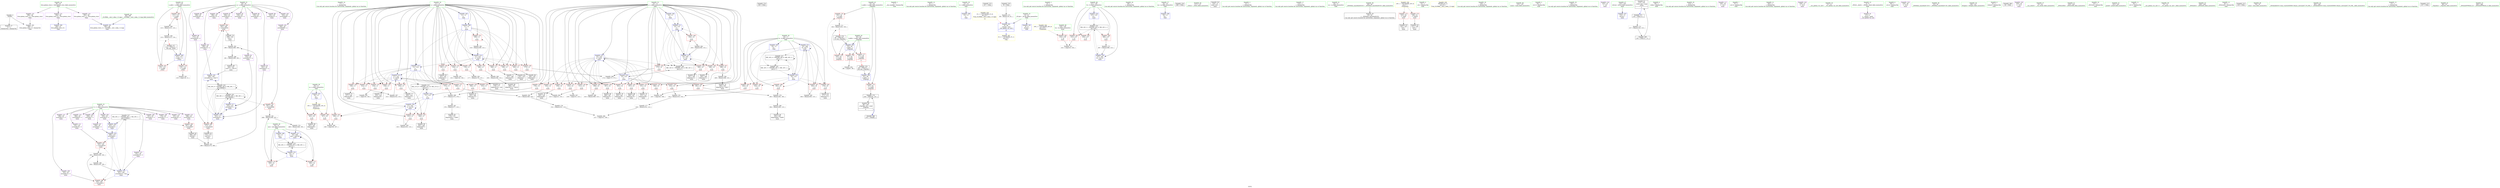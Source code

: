 digraph "SVFG" {
	label="SVFG";

	Node0x561069bc1ee0 [shape=record,color=grey,label="{NodeID: 0\nNullPtr}"];
	Node0x561069bc1ee0 -> Node0x561069bd2660[style=solid];
	Node0x561069bc1ee0 -> Node0x561069bd5070[style=solid];
	Node0x561069bd9b60 [shape=record,color=red,label="{NodeID: 180\n121\<--115\n\<--n.addr\n_Z2bci\n}"];
	Node0x561069bd9b60 -> Node0x561069be2dc0[style=solid];
	Node0x561069bd0e70 [shape=record,color=purple,label="{NodeID: 97\n264\<--28\narrayidx54\<--a\nmain\n}"];
	Node0x561069bd0e70 -> Node0x561069bda1e0[style=solid];
	Node0x561069bc1a40 [shape=record,color=green,label="{NodeID: 14\n77\<--1\n\<--dummyObj\nCan only get source location for instruction, argument, global var or function.}"];
	Node0x561069be1bc0 [shape=record,color=grey,label="{NodeID: 277\n256 = Binary(255, 123, )\n}"];
	Node0x561069be1bc0 -> Node0x561069be4740[style=solid];
	Node0x561069bd4870 [shape=record,color=blue,label="{NodeID: 194\n14\<--12\nj\<--\nGlob }"];
	Node0x561069bd4870 -> Node0x561069bd57f0[style=dashed];
	Node0x561069bd4870 -> Node0x561069bf4780[style=dashed];
	Node0x561069bd19d0 [shape=record,color=purple,label="{NodeID: 111\n191\<--30\narrayidx19\<--C\nmain\n}"];
	Node0x561069bd19d0 -> Node0x561069bda110[style=solid];
	Node0x561069bcfa60 [shape=record,color=green,label="{NodeID: 28\n20\<--21\nn\<--n_field_insensitive\nGlob }"];
	Node0x561069bcfa60 -> Node0x561069bd91a0[style=solid];
	Node0x561069bcfa60 -> Node0x561069bd9270[style=solid];
	Node0x561069bcfa60 -> Node0x561069bd4b70[style=solid];
	Node0x561069c06270 [shape=record,color=black,label="{NodeID: 374\n330 = PHI()\n}"];
	Node0x561069be30c0 [shape=record,color=grey,label="{NodeID: 291\n289 = Binary(274, 288, )\n}"];
	Node0x561069be30c0 -> Node0x561069be3240[style=solid];
	Node0x561069bd5580 [shape=record,color=blue,label="{NodeID: 208\n11\<--12\ni\<--\nmain\n}"];
	Node0x561069bd5580 -> Node0x561069bd6de0[style=dashed];
	Node0x561069bd5580 -> Node0x561069bd6eb0[style=dashed];
	Node0x561069bd5580 -> Node0x561069bd6f80[style=dashed];
	Node0x561069bd5580 -> Node0x561069bd7050[style=dashed];
	Node0x561069bd5580 -> Node0x561069bd7120[style=dashed];
	Node0x561069bd5580 -> Node0x561069bd71f0[style=dashed];
	Node0x561069bd5580 -> Node0x561069bd72c0[style=dashed];
	Node0x561069bd5580 -> Node0x561069bd7390[style=dashed];
	Node0x561069bd5580 -> Node0x561069bd7460[style=dashed];
	Node0x561069bd5580 -> Node0x561069bd5a60[style=dashed];
	Node0x561069bd5580 -> Node0x561069bd5b30[style=dashed];
	Node0x561069bd6eb0 [shape=record,color=red,label="{NodeID: 125\n158\<--11\n\<--i\nmain\n}"];
	Node0x561069bd6eb0 -> Node0x561069bd2c70[style=solid];
	Node0x561069bd0860 [shape=record,color=green,label="{NodeID: 42\n91\<--92\nx.addr\<--x.addr_field_insensitive\n_Z3gcdxx\n}"];
	Node0x561069bd0860 -> Node0x561069bd9680[style=solid];
	Node0x561069bd0860 -> Node0x561069bd9750[style=solid];
	Node0x561069bd0860 -> Node0x561069bd5240[style=solid];
	Node0x561069be45c0 [shape=record,color=grey,label="{NodeID: 305\n98 = cmp(97, 99, )\n}"];
	Node0x561069bd60e0 [shape=record,color=blue,label="{NodeID: 222\n14\<--310\nj\<--inc81\nmain\n}"];
	Node0x561069bd60e0 -> Node0x561069bd8300[style=dashed];
	Node0x561069bd60e0 -> Node0x561069bd83d0[style=dashed];
	Node0x561069bd60e0 -> Node0x561069bd84a0[style=dashed];
	Node0x561069bd60e0 -> Node0x561069bd8570[style=dashed];
	Node0x561069bd60e0 -> Node0x561069bd8640[style=dashed];
	Node0x561069bd60e0 -> Node0x561069bd8710[style=dashed];
	Node0x561069bd60e0 -> Node0x561069bd87e0[style=dashed];
	Node0x561069bd60e0 -> Node0x561069bd88b0[style=dashed];
	Node0x561069bd60e0 -> Node0x561069bd8980[style=dashed];
	Node0x561069bd60e0 -> Node0x561069bd8a50[style=dashed];
	Node0x561069bd60e0 -> Node0x561069bd8b20[style=dashed];
	Node0x561069bd60e0 -> Node0x561069bd8bf0[style=dashed];
	Node0x561069bd60e0 -> Node0x561069bd8cc0[style=dashed];
	Node0x561069bd60e0 -> Node0x561069bd60e0[style=dashed];
	Node0x561069bd60e0 -> Node0x561069bf4780[style=dashed];
	Node0x561069bd7a10 [shape=record,color=red,label="{NodeID: 139\n275\<--11\n\<--i\nmain\n}"];
	Node0x561069bd7a10 -> Node0x561069be3cc0[style=solid];
	Node0x561069bd2560 [shape=record,color=green,label="{NodeID: 56\n48\<--389\n_GLOBAL__sub_I_nika_2_0.cpp\<--_GLOBAL__sub_I_nika_2_0.cpp_field_insensitive\n}"];
	Node0x561069bd2560 -> Node0x561069bd4f70[style=solid];
	Node0x561069bd8570 [shape=record,color=red,label="{NodeID: 153\n239\<--14\n\<--j\nmain\n}"];
	Node0x561069bd8570 -> Node0x561069bd3630[style=solid];
	Node0x561069bd3150 [shape=record,color=black,label="{NodeID: 70\n190\<--189\nidxprom18\<--sub17\nmain\n}"];
	Node0x561069bf5e90 [shape=record,color=black,label="{NodeID: 333\nMR_28V_9 = PHI(MR_28V_8, MR_28V_7, )\npts\{290000 \}\n}"];
	Node0x561069bf5e90 -> Node0x561069bda1e0[style=dashed];
	Node0x561069bf5e90 -> Node0x561069bda2b0[style=dashed];
	Node0x561069bf5e90 -> Node0x561069bd5cd0[style=dashed];
	Node0x561069bf5e90 -> Node0x561069bd5da0[style=dashed];
	Node0x561069bf5e90 -> Node0x561069bd5f40[style=dashed];
	Node0x561069bf5e90 -> Node0x561069bf5180[style=dashed];
	Node0x561069bf5e90 -> Node0x561069bf5e90[style=dashed];
	Node0x561069bd90d0 [shape=record,color=red,label="{NodeID: 167\n303\<--16\n\<--k\nmain\n}"];
	Node0x561069bd90d0 -> Node0x561069be2340[style=solid];
	Node0x561069bd3cb0 [shape=record,color=black,label="{NodeID: 84\n285\<--284\nidxprom66\<--sub65\nmain\n}"];
	Node0x561069bc1f70 [shape=record,color=green,label="{NodeID: 1\n7\<--1\n__dso_handle\<--dummyObj\nGlob }"];
	Node0x561069bd9c30 [shape=record,color=red,label="{NodeID: 181\n124\<--115\n\<--n.addr\n_Z2bci\n}"];
	Node0x561069bd9c30 -> Node0x561069be2f40[style=solid];
	Node0x561069bd0f40 [shape=record,color=purple,label="{NodeID: 98\n269\<--28\narrayidx56\<--a\nmain\n}"];
	Node0x561069bc1b10 [shape=record,color=green,label="{NodeID: 15\n81\<--1\n\<--dummyObj\nCan only get source location for instruction, argument, global var or function.}"];
	Node0x561069be1d40 [shape=record,color=grey,label="{NodeID: 278\n255 = Binary(253, 254, )\n}"];
	Node0x561069be1d40 -> Node0x561069be1bc0[style=solid];
	Node0x561069bd4970 [shape=record,color=blue,label="{NodeID: 195\n16\<--12\nk\<--\nGlob }"];
	Node0x561069bd4970 -> Node0x561069bf4c80[style=dashed];
	Node0x561069bd1aa0 [shape=record,color=purple,label="{NodeID: 112\n198\<--30\narrayidx21\<--C\nmain\n}"];
	Node0x561069bcfb60 [shape=record,color=green,label="{NodeID: 29\n22\<--23\nl\<--l_field_insensitive\nGlob }"];
	Node0x561069bcfb60 -> Node0x561069bd4c70[style=solid];
	Node0x561069c06340 [shape=record,color=black,label="{NodeID: 375\n357 = PHI()\n}"];
	Node0x561069be3240 [shape=record,color=grey,label="{NodeID: 292\n290 = Binary(266, 289, )\n}"];
	Node0x561069be3240 -> Node0x561069be2c40[style=solid];
	Node0x561069bd5650 [shape=record,color=blue,label="{NodeID: 209\n163\<--123\narrayidx3\<--\nmain\n}"];
	Node0x561069bd5650 -> Node0x561069bd5720[style=dashed];
	Node0x561069bd6f80 [shape=record,color=red,label="{NodeID: 126\n161\<--11\n\<--i\nmain\n}"];
	Node0x561069bd6f80 -> Node0x561069bd2d40[style=solid];
	Node0x561069bd0930 [shape=record,color=green,label="{NodeID: 43\n93\<--94\ny.addr\<--y.addr_field_insensitive\n_Z3gcdxx\n}"];
	Node0x561069bd0930 -> Node0x561069bd9820[style=solid];
	Node0x561069bd0930 -> Node0x561069bd98f0[style=solid];
	Node0x561069bd0930 -> Node0x561069bd99c0[style=solid];
	Node0x561069bd0930 -> Node0x561069bd5310[style=solid];
	Node0x561069be4740 [shape=record,color=grey,label="{NodeID: 306\n257 = cmp(252, 256, )\n}"];
	Node0x561069bd61b0 [shape=record,color=blue,label="{NodeID: 223\n11\<--315\ni\<--inc84\nmain\n}"];
	Node0x561069bd61b0 -> Node0x561069bd7530[style=dashed];
	Node0x561069bd61b0 -> Node0x561069bd7600[style=dashed];
	Node0x561069bd61b0 -> Node0x561069bd76d0[style=dashed];
	Node0x561069bd61b0 -> Node0x561069bd77a0[style=dashed];
	Node0x561069bd61b0 -> Node0x561069bd7870[style=dashed];
	Node0x561069bd61b0 -> Node0x561069bd7940[style=dashed];
	Node0x561069bd61b0 -> Node0x561069bd7a10[style=dashed];
	Node0x561069bd61b0 -> Node0x561069bd7ae0[style=dashed];
	Node0x561069bd61b0 -> Node0x561069bd7bb0[style=dashed];
	Node0x561069bd61b0 -> Node0x561069bd61b0[style=dashed];
	Node0x561069bd61b0 -> Node0x561069beed80[style=dashed];
	Node0x561069bd7ae0 [shape=record,color=red,label="{NodeID: 140\n294\<--11\n\<--i\nmain\n}"];
	Node0x561069bd7ae0 -> Node0x561069bd3f20[style=solid];
	Node0x561069bd2660 [shape=record,color=black,label="{NodeID: 57\n2\<--3\ndummyVal\<--dummyVal\n}"];
	Node0x561069bd8640 [shape=record,color=red,label="{NodeID: 154\n246\<--14\n\<--j\nmain\n}"];
	Node0x561069bd8640 -> Node0x561069be4d40[style=solid];
	Node0x561069bd3220 [shape=record,color=black,label="{NodeID: 71\n197\<--196\nidxprom20\<--\nmain\n}"];
	Node0x561069bf5f80 [shape=record,color=yellow,style=double,label="{NodeID: 334\n2V_1 = ENCHI(MR_2V_0)\npts\{10 \}\nFun[_GLOBAL__sub_I_nika_2_0.cpp]|{<s0>14}}"];
	Node0x561069bf5f80:s0 -> Node0x561069bd5170[style=dashed,color=red];
	Node0x561069bd91a0 [shape=record,color=red,label="{NodeID: 168\n337\<--20\n\<--n\nmain\n}"];
	Node0x561069bd91a0 -> Node0x561069be4bc0[style=solid];
	Node0x561069bd3d80 [shape=record,color=black,label="{NodeID: 85\n288\<--287\nconv68\<--\nmain\n}"];
	Node0x561069bd3d80 -> Node0x561069be30c0[style=solid];
	Node0x561069bb06b0 [shape=record,color=green,label="{NodeID: 2\n9\<--1\n\<--dummyObj\nCan only get source location for instruction, argument, global var or function.}"];
	Node0x561069bd9d00 [shape=record,color=red,label="{NodeID: 182\n323\<--137\n\<--tt\nmain\n}"];
	Node0x561069bd9d00 -> Node0x561069be4ec0[style=solid];
	Node0x561069bd1010 [shape=record,color=purple,label="{NodeID: 99\n272\<--28\narrayidx58\<--a\nmain\n}"];
	Node0x561069bd1010 -> Node0x561069bda2b0[style=solid];
	Node0x561069bc2ae0 [shape=record,color=green,label="{NodeID: 16\n99\<--1\n\<--dummyObj\nCan only get source location for instruction, argument, global var or function.}"];
	Node0x561069be1ec0 [shape=record,color=grey,label="{NodeID: 279\n283 = Binary(281, 282, )\n}"];
	Node0x561069be1ec0 -> Node0x561069be2040[style=solid];
	Node0x561069bd4a70 [shape=record,color=blue,label="{NodeID: 196\n18\<--12\nm\<--\nGlob }"];
	Node0x561069bd1b70 [shape=record,color=purple,label="{NodeID: 113\n201\<--30\narrayidx23\<--C\nmain\n}"];
	Node0x561069bd1b70 -> Node0x561069bd58c0[style=solid];
	Node0x561069bcfc60 [shape=record,color=green,label="{NodeID: 30\n24\<--25\nans\<--ans_field_insensitive\nGlob }"];
	Node0x561069bcfc60 -> Node0x561069bd9340[style=solid];
	Node0x561069bcfc60 -> Node0x561069bd9410[style=solid];
	Node0x561069bcfc60 -> Node0x561069bd4d70[style=solid];
	Node0x561069bcfc60 -> Node0x561069bd6350[style=solid];
	Node0x561069bcfc60 -> Node0x561069bd64f0[style=solid];
	Node0x561069c06440 [shape=record,color=black,label="{NodeID: 376\n360 = PHI()\n}"];
	Node0x561069be33c0 [shape=record,color=grey,label="{NodeID: 293\n177 = Binary(176, 123, )\n}"];
	Node0x561069be33c0 -> Node0x561069bd2ee0[style=solid];
	Node0x561069bd5720 [shape=record,color=blue,label="{NodeID: 210\n168\<--123\narrayidx6\<--\nmain\n}"];
	Node0x561069bd5720 -> Node0x561069bda040[style=dashed];
	Node0x561069bd5720 -> Node0x561069bda110[style=dashed];
	Node0x561069bd5720 -> Node0x561069bd58c0[style=dashed];
	Node0x561069bd5720 -> Node0x561069bf0680[style=dashed];
	Node0x561069bd7050 [shape=record,color=red,label="{NodeID: 127\n165\<--11\n\<--i\nmain\n}"];
	Node0x561069bd7050 -> Node0x561069bd2e10[style=solid];
	Node0x561069bd0a00 [shape=record,color=green,label="{NodeID: 44\n111\<--112\n_Z2bci\<--_Z2bci_field_insensitive\n}"];
	Node0x561069be48c0 [shape=record,color=grey,label="{NodeID: 307\n226 = cmp(225, 123, )\n}"];
	Node0x561069bd6280 [shape=record,color=blue,label="{NodeID: 224\n137\<--123\ntt\<--\nmain\n}"];
	Node0x561069bd6280 -> Node0x561069bef780[style=dashed];
	Node0x561069bd7bb0 [shape=record,color=red,label="{NodeID: 141\n314\<--11\n\<--i\nmain\n}"];
	Node0x561069bd7bb0 -> Node0x561069be39c0[style=solid];
	Node0x561069bd2760 [shape=record,color=black,label="{NodeID: 58\n134\<--12\nmain_ret\<--\nmain\n}"];
	Node0x561069bd8710 [shape=record,color=red,label="{NodeID: 155\n250\<--14\n\<--j\nmain\n}"];
	Node0x561069bd8710 -> Node0x561069be36c0[style=solid];
	Node0x561069bd32f0 [shape=record,color=black,label="{NodeID: 72\n200\<--199\nidxprom22\<--\nmain\n}"];
	Node0x561069bd9270 [shape=record,color=red,label="{NodeID: 169\n341\<--20\n\<--n\nmain\n}"];
	Node0x561069bd9270 -> Node0x561069bd40c0[style=solid];
	Node0x561069bd3e50 [shape=record,color=black,label="{NodeID: 86\n293\<--291\nconv71\<--rem70\nmain\n}"];
	Node0x561069bd3e50 -> Node0x561069bd5f40[style=solid];
	Node0x561069bc21e0 [shape=record,color=green,label="{NodeID: 3\n12\<--1\n\<--dummyObj\nCan only get source location for instruction, argument, global var or function.}"];
	Node0x561069bd9dd0 [shape=record,color=red,label="{NodeID: 183\n328\<--137\n\<--tt\nmain\n}"];
	Node0x561069bd10e0 [shape=record,color=purple,label="{NodeID: 100\n296\<--28\narrayidx73\<--a\nmain\n}"];
	Node0x561069bc2b70 [shape=record,color=green,label="{NodeID: 17\n123\<--1\n\<--dummyObj\nCan only get source location for instruction, argument, global var or function.}"];
	Node0x561069be2040 [shape=record,color=grey,label="{NodeID: 280\n284 = Binary(283, 123, )\n}"];
	Node0x561069be2040 -> Node0x561069bd3cb0[style=solid];
	Node0x561069bd4b70 [shape=record,color=blue,label="{NodeID: 197\n20\<--12\nn\<--\nGlob }"];
	Node0x561069bd4b70 -> Node0x561069bf6f60[style=dashed];
	Node0x561069bd1c40 [shape=record,color=purple,label="{NodeID: 114\n280\<--30\narrayidx63\<--C\nmain\n}"];
	Node0x561069bcfd60 [shape=record,color=green,label="{NodeID: 31\n26\<--27\nss\<--ss_field_insensitive\nGlob }"];
	Node0x561069c06510 [shape=record,color=black,label="{NodeID: 377\n114 = PHI(125, )\n0th arg _Z2bci }"];
	Node0x561069c06510 -> Node0x561069bd53e0[style=solid];
	Node0x561069be3540 [shape=record,color=grey,label="{NodeID: 294\n189 = Binary(188, 123, )\n}"];
	Node0x561069be3540 -> Node0x561069bd3150[style=solid];
	Node0x561069bd57f0 [shape=record,color=blue,label="{NodeID: 211\n14\<--123\nj\<--\nmain\n}"];
	Node0x561069bd57f0 -> Node0x561069bd7ef0[style=dashed];
	Node0x561069bd57f0 -> Node0x561069bd7fc0[style=dashed];
	Node0x561069bd57f0 -> Node0x561069bd8090[style=dashed];
	Node0x561069bd57f0 -> Node0x561069bd8160[style=dashed];
	Node0x561069bd57f0 -> Node0x561069bd8230[style=dashed];
	Node0x561069bd57f0 -> Node0x561069bd57f0[style=dashed];
	Node0x561069bd57f0 -> Node0x561069bd5990[style=dashed];
	Node0x561069bd57f0 -> Node0x561069bf4780[style=dashed];
	Node0x561069bd7120 [shape=record,color=red,label="{NodeID: 128\n173\<--11\n\<--i\nmain\n}"];
	Node0x561069bd7120 -> Node0x561069be4a40[style=solid];
	Node0x561069bd0b00 [shape=record,color=green,label="{NodeID: 45\n115\<--116\nn.addr\<--n.addr_field_insensitive\n_Z2bci\n}"];
	Node0x561069bd0b00 -> Node0x561069bd9a90[style=solid];
	Node0x561069bd0b00 -> Node0x561069bd9b60[style=solid];
	Node0x561069bd0b00 -> Node0x561069bd9c30[style=solid];
	Node0x561069bd0b00 -> Node0x561069bd53e0[style=solid];
	Node0x561069be4a40 [shape=record,color=grey,label="{NodeID: 308\n174 = cmp(172, 173, )\n}"];
	Node0x561069bd6350 [shape=record,color=blue,label="{NodeID: 225\n24\<--12\nans\<--\nmain\n}"];
	Node0x561069bd6350 -> Node0x561069bd9340[style=dashed];
	Node0x561069bd6350 -> Node0x561069bd9410[style=dashed];
	Node0x561069bd6350 -> Node0x561069bd64f0[style=dashed];
	Node0x561069bd6350 -> Node0x561069bef280[style=dashed];
	Node0x561069bd7c80 [shape=record,color=red,label="{NodeID: 142\n336\<--11\n\<--i\nmain\n}"];
	Node0x561069bd7c80 -> Node0x561069be4bc0[style=solid];
	Node0x561069bd2830 [shape=record,color=black,label="{NodeID: 59\n59\<--60\n\<--_ZNSt8ios_base4InitD1Ev\nCan only get source location for instruction, argument, global var or function.}"];
	Node0x561069bd87e0 [shape=record,color=red,label="{NodeID: 156\n253\<--14\n\<--j\nmain\n}"];
	Node0x561069bd87e0 -> Node0x561069be1d40[style=solid];
	Node0x561069bd33c0 [shape=record,color=black,label="{NodeID: 73\n229\<--228\nidxprom34\<--\nmain\n}"];
	Node0x561069bf6bb0 [shape=record,color=yellow,style=double,label="{NodeID: 336\n10V_1 = ENCHI(MR_10V_0)\npts\{1 \}\nFun[main]}"];
	Node0x561069bf6bb0 -> Node0x561069bd94e0[style=dashed];
	Node0x561069bf6bb0 -> Node0x561069bd95b0[style=dashed];
	Node0x561069bd9340 [shape=record,color=red,label="{NodeID: 170\n340\<--24\n\<--ans\nmain\n}"];
	Node0x561069bd9340 -> Node0x561069be21c0[style=solid];
	Node0x561069bd3f20 [shape=record,color=black,label="{NodeID: 87\n295\<--294\nidxprom72\<--\nmain\n}"];
	Node0x561069bc22c0 [shape=record,color=green,label="{NodeID: 4\n32\<--1\n.str\<--dummyObj\nGlob }"];
	Node0x561069bf7880 [shape=record,color=yellow,style=double,label="{NodeID: 350\nRETMU(2V_2)\npts\{10 \}\nFun[_GLOBAL__sub_I_nika_2_0.cpp]}"];
	Node0x561069bd9ea0 [shape=record,color=red,label="{NodeID: 184\n366\<--137\n\<--tt\nmain\n}"];
	Node0x561069bd9ea0 -> Node0x561069be1440[style=solid];
	Node0x561069bd11b0 [shape=record,color=purple,label="{NodeID: 101\n299\<--28\narrayidx75\<--a\nmain\n}"];
	Node0x561069bd11b0 -> Node0x561069bd5f40[style=solid];
	Node0x561069bc2c40 [shape=record,color=green,label="{NodeID: 18\n156\<--1\n\<--dummyObj\nCan only get source location for instruction, argument, global var or function.}"];
	Node0x561069be21c0 [shape=record,color=grey,label="{NodeID: 281\n348 = Binary(340, 347, )\n}"];
	Node0x561069be21c0 -> Node0x561069be1740[style=solid];
	Node0x561069bd4c70 [shape=record,color=blue,label="{NodeID: 198\n22\<--12\nl\<--\nGlob }"];
	Node0x561069bd1d10 [shape=record,color=purple,label="{NodeID: 115\n286\<--30\narrayidx67\<--C\nmain\n}"];
	Node0x561069bd1d10 -> Node0x561069bda380[style=solid];
	Node0x561069bcfe60 [shape=record,color=green,label="{NodeID: 32\n28\<--29\na\<--a_field_insensitive\nGlob }"];
	Node0x561069bcfe60 -> Node0x561069bd4330[style=solid];
	Node0x561069bcfe60 -> Node0x561069bd4400[style=solid];
	Node0x561069bcfe60 -> Node0x561069bd44d0[style=solid];
	Node0x561069bcfe60 -> Node0x561069bd45a0[style=solid];
	Node0x561069bcfe60 -> Node0x561069bd0da0[style=solid];
	Node0x561069bcfe60 -> Node0x561069bd0e70[style=solid];
	Node0x561069bcfe60 -> Node0x561069bd0f40[style=solid];
	Node0x561069bcfe60 -> Node0x561069bd1010[style=solid];
	Node0x561069bcfe60 -> Node0x561069bd10e0[style=solid];
	Node0x561069bcfe60 -> Node0x561069bd11b0[style=solid];
	Node0x561069bcfe60 -> Node0x561069bd1280[style=solid];
	Node0x561069bcfe60 -> Node0x561069bd1350[style=solid];
	Node0x561069c06710 [shape=record,color=black,label="{NodeID: 378\n89 = PHI(101, )\n0th arg _Z3gcdxx }"];
	Node0x561069c06710 -> Node0x561069bd5240[style=solid];
	Node0x561069be36c0 [shape=record,color=grey,label="{NodeID: 295\n251 = Binary(249, 250, )\n}"];
	Node0x561069be36c0 -> Node0x561069be1a40[style=solid];
	Node0x561069bd58c0 [shape=record,color=blue,label="{NodeID: 212\n201\<--194\narrayidx23\<--rem\nmain\n}"];
	Node0x561069bd58c0 -> Node0x561069bda040[style=dashed];
	Node0x561069bd58c0 -> Node0x561069bda110[style=dashed];
	Node0x561069bd58c0 -> Node0x561069bd58c0[style=dashed];
	Node0x561069bd58c0 -> Node0x561069bf0680[style=dashed];
	Node0x561069bd71f0 [shape=record,color=red,label="{NodeID: 129\n176\<--11\n\<--i\nmain\n}"];
	Node0x561069bd71f0 -> Node0x561069be33c0[style=solid];
	Node0x561069bd0bd0 [shape=record,color=green,label="{NodeID: 46\n132\<--133\nmain\<--main_field_insensitive\n}"];
	Node0x561069be4bc0 [shape=record,color=grey,label="{NodeID: 309\n338 = cmp(336, 337, )\n}"];
	Node0x561069bd6420 [shape=record,color=blue,label="{NodeID: 226\n11\<--123\ni\<--\nmain\n}"];
	Node0x561069bd6420 -> Node0x561069bd7c80[style=dashed];
	Node0x561069bd6420 -> Node0x561069bd7d50[style=dashed];
	Node0x561069bd6420 -> Node0x561069bd7e20[style=dashed];
	Node0x561069bd6420 -> Node0x561069bd65c0[style=dashed];
	Node0x561069bd6420 -> Node0x561069beed80[style=dashed];
	Node0x561069bd7d50 [shape=record,color=red,label="{NodeID: 143\n344\<--11\n\<--i\nmain\n}"];
	Node0x561069bd7d50 -> Node0x561069bd4190[style=solid];
	Node0x561069bd2930 [shape=record,color=black,label="{NodeID: 60\n88\<--109\n_Z3gcdxx_ret\<--cond\n_Z3gcdxx\n|{<s0>4}}"];
	Node0x561069bd2930:s0 -> Node0x561069c055c0[style=solid,color=blue];
	Node0x561069bd88b0 [shape=record,color=red,label="{NodeID: 157\n262\<--14\n\<--j\nmain\n}"];
	Node0x561069bd88b0 -> Node0x561069bd37d0[style=solid];
	Node0x561069bd3490 [shape=record,color=black,label="{NodeID: 74\n232\<--231\nidxprom36\<--\nmain\n}"];
	Node0x561069bd9410 [shape=record,color=red,label="{NodeID: 171\n356\<--24\n\<--ans\nmain\n}"];
	Node0x561069bd3ff0 [shape=record,color=black,label="{NodeID: 88\n298\<--297\nidxprom74\<--\nmain\n}"];
	Node0x561069bbfe60 [shape=record,color=green,label="{NodeID: 5\n34\<--1\n.str.2\<--dummyObj\nGlob }"];
	Node0x561069bd9f70 [shape=record,color=red,label="{NodeID: 185\n324\<--139\n\<--tn\nmain\n}"];
	Node0x561069bd9f70 -> Node0x561069be4ec0[style=solid];
	Node0x561069bd1280 [shape=record,color=purple,label="{NodeID: 102\n343\<--28\narrayidx96\<--a\nmain\n}"];
	Node0x561069bc2d10 [shape=record,color=green,label="{NodeID: 19\n195\<--1\n\<--dummyObj\nCan only get source location for instruction, argument, global var or function.}"];
	Node0x561069be2340 [shape=record,color=grey,label="{NodeID: 282\n304 = Binary(303, 123, )\n}"];
	Node0x561069be2340 -> Node0x561069bd6010[style=solid];
	Node0x561069bd4d70 [shape=record,color=blue,label="{NodeID: 199\n24\<--12\nans\<--\nGlob }"];
	Node0x561069bd4d70 -> Node0x561069bef280[style=dashed];
	Node0x561069bd66d0 [shape=record,color=purple,label="{NodeID: 116\n143\<--32\n\<--.str\nmain\n}"];
	Node0x561069bcff60 [shape=record,color=green,label="{NodeID: 33\n30\<--31\nC\<--C_field_insensitive\nGlob }"];
	Node0x561069bcff60 -> Node0x561069bd1420[style=solid];
	Node0x561069bcff60 -> Node0x561069bd14f0[style=solid];
	Node0x561069bcff60 -> Node0x561069bd15c0[style=solid];
	Node0x561069bcff60 -> Node0x561069bd1690[style=solid];
	Node0x561069bcff60 -> Node0x561069bd1760[style=solid];
	Node0x561069bcff60 -> Node0x561069bd1830[style=solid];
	Node0x561069bcff60 -> Node0x561069bd1900[style=solid];
	Node0x561069bcff60 -> Node0x561069bd19d0[style=solid];
	Node0x561069bcff60 -> Node0x561069bd1aa0[style=solid];
	Node0x561069bcff60 -> Node0x561069bd1b70[style=solid];
	Node0x561069bcff60 -> Node0x561069bd1c40[style=solid];
	Node0x561069bcff60 -> Node0x561069bd1d10[style=solid];
	Node0x561069c06850 [shape=record,color=black,label="{NodeID: 379\n90 = PHI(104, )\n1st arg _Z3gcdxx }"];
	Node0x561069c06850 -> Node0x561069bd5310[style=solid];
	Node0x561069be3840 [shape=record,color=grey,label="{NodeID: 296\n193 = Binary(183, 192, )\n}"];
	Node0x561069be3840 -> Node0x561069be3b40[style=solid];
	Node0x561069bd5990 [shape=record,color=blue,label="{NodeID: 213\n14\<--205\nj\<--inc\nmain\n}"];
	Node0x561069bd5990 -> Node0x561069bd7ef0[style=dashed];
	Node0x561069bd5990 -> Node0x561069bd7fc0[style=dashed];
	Node0x561069bd5990 -> Node0x561069bd8090[style=dashed];
	Node0x561069bd5990 -> Node0x561069bd8160[style=dashed];
	Node0x561069bd5990 -> Node0x561069bd8230[style=dashed];
	Node0x561069bd5990 -> Node0x561069bd57f0[style=dashed];
	Node0x561069bd5990 -> Node0x561069bd5990[style=dashed];
	Node0x561069bd5990 -> Node0x561069bf4780[style=dashed];
	Node0x561069bd72c0 [shape=record,color=red,label="{NodeID: 130\n184\<--11\n\<--i\nmain\n}"];
	Node0x561069bd72c0 -> Node0x561069be3e40[style=solid];
	Node0x561069bd0cd0 [shape=record,color=green,label="{NodeID: 47\n135\<--136\nretval\<--retval_field_insensitive\nmain\n}"];
	Node0x561069bd0cd0 -> Node0x561069bd54b0[style=solid];
	Node0x561069be4d40 [shape=record,color=grey,label="{NodeID: 310\n247 = cmp(245, 246, )\n}"];
	Node0x561069bd64f0 [shape=record,color=blue,label="{NodeID: 227\n24\<--349\nans\<--rem100\nmain\n}"];
	Node0x561069bd64f0 -> Node0x561069bd9340[style=dashed];
	Node0x561069bd64f0 -> Node0x561069bd9410[style=dashed];
	Node0x561069bd64f0 -> Node0x561069bd64f0[style=dashed];
	Node0x561069bd64f0 -> Node0x561069bef280[style=dashed];
	Node0x561069bd7e20 [shape=record,color=red,label="{NodeID: 144\n352\<--11\n\<--i\nmain\n}"];
	Node0x561069bd7e20 -> Node0x561069be24c0[style=solid];
	Node0x561069bd2a00 [shape=record,color=black,label="{NodeID: 61\n113\<--130\n_Z2bci_ret\<--cond\n_Z2bci\n|{<s0>5}}"];
	Node0x561069bd2a00:s0 -> Node0x561069c05f70[style=solid,color=blue];
	Node0x561069bd8980 [shape=record,color=red,label="{NodeID: 158\n267\<--14\n\<--j\nmain\n}"];
	Node0x561069bd8980 -> Node0x561069bd3970[style=solid];
	Node0x561069bd3560 [shape=record,color=black,label="{NodeID: 75\n237\<--236\nidxprom38\<--\nmain\n}"];
	Node0x561069bd94e0 [shape=record,color=red,label="{NodeID: 172\n142\<--36\n\<--stdin\nmain\n}"];
	Node0x561069bd94e0 -> Node0x561069bd2ad0[style=solid];
	Node0x561069bd40c0 [shape=record,color=black,label="{NodeID: 89\n342\<--341\nidxprom95\<--\nmain\n}"];
	Node0x561069bbfef0 [shape=record,color=green,label="{NodeID: 6\n36\<--1\nstdin\<--dummyObj\nGlob }"];
	Node0x5610698639d0 [shape=record,color=black,label="{NodeID: 269\n130 = PHI(127, 12, )\n}"];
	Node0x5610698639d0 -> Node0x561069bd2a00[style=solid];
	Node0x561069bda040 [shape=record,color=red,label="{NodeID: 186\n183\<--182\n\<--arrayidx13\nmain\n}"];
	Node0x561069bda040 -> Node0x561069be3840[style=solid];
	Node0x561069bd1350 [shape=record,color=purple,label="{NodeID: 103\n346\<--28\narrayidx98\<--a\nmain\n}"];
	Node0x561069bd1350 -> Node0x561069bda450[style=solid];
	Node0x561069bc2de0 [shape=record,color=green,label="{NodeID: 20\n214\<--1\n\<--dummyObj\nCan only get source location for instruction, argument, global var or function.}"];
	Node0x561069be24c0 [shape=record,color=grey,label="{NodeID: 283\n353 = Binary(352, 123, )\n}"];
	Node0x561069be24c0 -> Node0x561069bd65c0[style=solid];
	Node0x561069bd4e70 [shape=record,color=blue,label="{NodeID: 200\n394\<--47\nllvm.global_ctors_0\<--\nGlob }"];
	Node0x561069bd67a0 [shape=record,color=purple,label="{NodeID: 117\n144\<--34\n\<--.str.2\nmain\n}"];
	Node0x561069bd0060 [shape=record,color=green,label="{NodeID: 34\n46\<--50\nllvm.global_ctors\<--llvm.global_ctors_field_insensitive\nGlob }"];
	Node0x561069bd0060 -> Node0x561069bd6ae0[style=solid];
	Node0x561069bd0060 -> Node0x561069bd6be0[style=solid];
	Node0x561069bd0060 -> Node0x561069bd6ce0[style=solid];
	Node0x561069be39c0 [shape=record,color=grey,label="{NodeID: 297\n315 = Binary(314, 123, )\n}"];
	Node0x561069be39c0 -> Node0x561069bd61b0[style=solid];
	Node0x561069bd5a60 [shape=record,color=blue,label="{NodeID: 214\n11\<--210\ni\<--inc25\nmain\n}"];
	Node0x561069bd5a60 -> Node0x561069bd6de0[style=dashed];
	Node0x561069bd5a60 -> Node0x561069bd6eb0[style=dashed];
	Node0x561069bd5a60 -> Node0x561069bd6f80[style=dashed];
	Node0x561069bd5a60 -> Node0x561069bd7050[style=dashed];
	Node0x561069bd5a60 -> Node0x561069bd7120[style=dashed];
	Node0x561069bd5a60 -> Node0x561069bd71f0[style=dashed];
	Node0x561069bd5a60 -> Node0x561069bd72c0[style=dashed];
	Node0x561069bd5a60 -> Node0x561069bd7390[style=dashed];
	Node0x561069bd5a60 -> Node0x561069bd7460[style=dashed];
	Node0x561069bd5a60 -> Node0x561069bd5a60[style=dashed];
	Node0x561069bd5a60 -> Node0x561069bd5b30[style=dashed];
	Node0x561069bd7390 [shape=record,color=red,label="{NodeID: 131\n196\<--11\n\<--i\nmain\n}"];
	Node0x561069bd7390 -> Node0x561069bd3220[style=solid];
	Node0x561069bd1dc0 [shape=record,color=green,label="{NodeID: 48\n137\<--138\ntt\<--tt_field_insensitive\nmain\n}"];
	Node0x561069bd1dc0 -> Node0x561069bd9d00[style=solid];
	Node0x561069bd1dc0 -> Node0x561069bd9dd0[style=solid];
	Node0x561069bd1dc0 -> Node0x561069bd9ea0[style=solid];
	Node0x561069bd1dc0 -> Node0x561069bd6280[style=solid];
	Node0x561069bd1dc0 -> Node0x561069bde540[style=solid];
	Node0x561069be4ec0 [shape=record,color=grey,label="{NodeID: 311\n325 = cmp(323, 324, )\n}"];
	Node0x561069bd65c0 [shape=record,color=blue,label="{NodeID: 228\n11\<--353\ni\<--inc102\nmain\n}"];
	Node0x561069bd65c0 -> Node0x561069bd7c80[style=dashed];
	Node0x561069bd65c0 -> Node0x561069bd7d50[style=dashed];
	Node0x561069bd65c0 -> Node0x561069bd7e20[style=dashed];
	Node0x561069bd65c0 -> Node0x561069bd65c0[style=dashed];
	Node0x561069bd65c0 -> Node0x561069beed80[style=dashed];
	Node0x561069bd7ef0 [shape=record,color=red,label="{NodeID: 145\n172\<--14\n\<--j\nmain\n}"];
	Node0x561069bd7ef0 -> Node0x561069be4a40[style=solid];
	Node0x561069bd2ad0 [shape=record,color=black,label="{NodeID: 62\n145\<--142\ncall\<--\nmain\n}"];
	Node0x561069bd8a50 [shape=record,color=red,label="{NodeID: 159\n276\<--14\n\<--j\nmain\n}"];
	Node0x561069bd8a50 -> Node0x561069be3cc0[style=solid];
	Node0x561069bd3630 [shape=record,color=black,label="{NodeID: 76\n240\<--239\nidxprom40\<--\nmain\n}"];
	Node0x561069bd95b0 [shape=record,color=red,label="{NodeID: 173\n148\<--41\n\<--stdout\nmain\n}"];
	Node0x561069bd95b0 -> Node0x561069bd2ba0[style=solid];
	Node0x561069bd4190 [shape=record,color=black,label="{NodeID: 90\n345\<--344\nidxprom97\<--\nmain\n}"];
	Node0x561069bc36b0 [shape=record,color=green,label="{NodeID: 7\n37\<--1\n.str.3\<--dummyObj\nGlob }"];
	Node0x561069be0d20 [shape=record,color=black,label="{NodeID: 270\n109 = PHI(105, 107, )\n}"];
	Node0x561069be0d20 -> Node0x561069bd2930[style=solid];
	Node0x561069bda110 [shape=record,color=red,label="{NodeID: 187\n192\<--191\n\<--arrayidx19\nmain\n}"];
	Node0x561069bda110 -> Node0x561069be3840[style=solid];
	Node0x561069bd1420 [shape=record,color=purple,label="{NodeID: 104\n160\<--30\narrayidx\<--C\nmain\n}"];
	Node0x561069bc2eb0 [shape=record,color=green,label="{NodeID: 21\n292\<--1\n\<--dummyObj\nCan only get source location for instruction, argument, global var or function.}"];
	Node0x561069bf92e0 [shape=record,color=yellow,style=double,label="{NodeID: 367\n2V_2 = CSCHI(MR_2V_1)\npts\{10 \}\nCS[]}"];
	Node0x561069be2640 [shape=record,color=grey,label="{NodeID: 284\n205 = Binary(204, 123, )\n}"];
	Node0x561069be2640 -> Node0x561069bd5990[style=solid];
	Node0x561069bd4f70 [shape=record,color=blue,label="{NodeID: 201\n395\<--48\nllvm.global_ctors_1\<--_GLOBAL__sub_I_nika_2_0.cpp\nGlob }"];
	Node0x561069bd6870 [shape=record,color=purple,label="{NodeID: 118\n149\<--37\n\<--.str.3\nmain\n}"];
	Node0x561069bd0160 [shape=record,color=green,label="{NodeID: 35\n51\<--52\n__cxx_global_var_init\<--__cxx_global_var_init_field_insensitive\n}"];
	Node0x561069be3b40 [shape=record,color=grey,label="{NodeID: 298\n194 = Binary(193, 195, )\n}"];
	Node0x561069be3b40 -> Node0x561069bd58c0[style=solid];
	Node0x561069bd5b30 [shape=record,color=blue,label="{NodeID: 215\n11\<--214\ni\<--\nmain\n}"];
	Node0x561069bd5b30 -> Node0x561069bd7530[style=dashed];
	Node0x561069bd5b30 -> Node0x561069bd7600[style=dashed];
	Node0x561069bd5b30 -> Node0x561069bd76d0[style=dashed];
	Node0x561069bd5b30 -> Node0x561069bd77a0[style=dashed];
	Node0x561069bd5b30 -> Node0x561069bd7870[style=dashed];
	Node0x561069bd5b30 -> Node0x561069bd7940[style=dashed];
	Node0x561069bd5b30 -> Node0x561069bd7a10[style=dashed];
	Node0x561069bd5b30 -> Node0x561069bd7ae0[style=dashed];
	Node0x561069bd5b30 -> Node0x561069bd7bb0[style=dashed];
	Node0x561069bd5b30 -> Node0x561069bd61b0[style=dashed];
	Node0x561069bd5b30 -> Node0x561069beed80[style=dashed];
	Node0x561069bd7460 [shape=record,color=red,label="{NodeID: 132\n209\<--11\n\<--i\nmain\n}"];
	Node0x561069bd7460 -> Node0x561069be27c0[style=solid];
	Node0x561069bd1e90 [shape=record,color=green,label="{NodeID: 49\n139\<--140\ntn\<--tn_field_insensitive\nmain\n}"];
	Node0x561069bd1e90 -> Node0x561069bd9f70[style=solid];
	Node0x561069beed80 [shape=record,color=black,label="{NodeID: 312\nMR_12V_8 = PHI(MR_12V_10, MR_12V_6, )\npts\{13 \}\n}"];
	Node0x561069beed80 -> Node0x561069bd6420[style=dashed];
	Node0x561069bde540 [shape=record,color=blue,label="{NodeID: 229\n137\<--367\ntt\<--inc107\nmain\n}"];
	Node0x561069bde540 -> Node0x561069bef780[style=dashed];
	Node0x561069bd7fc0 [shape=record,color=red,label="{NodeID: 146\n180\<--14\n\<--j\nmain\n}"];
	Node0x561069bd7fc0 -> Node0x561069bd2fb0[style=solid];
	Node0x561069bd2ba0 [shape=record,color=black,label="{NodeID: 63\n151\<--148\ncall1\<--\nmain\n}"];
	Node0x561069bd8b20 [shape=record,color=red,label="{NodeID: 160\n281\<--14\n\<--j\nmain\n}"];
	Node0x561069bd8b20 -> Node0x561069be1ec0[style=solid];
	Node0x561069bd3700 [shape=record,color=black,label="{NodeID: 77\n260\<--259\nidxprom51\<--\nmain\n}"];
	Node0x561069bf6f60 [shape=record,color=yellow,style=double,label="{NodeID: 340\n18V_1 = ENCHI(MR_18V_0)\npts\{21 \}\nFun[main]}"];
	Node0x561069bf6f60 -> Node0x561069bd91a0[style=dashed];
	Node0x561069bf6f60 -> Node0x561069bd9270[style=dashed];
	Node0x561069bd9680 [shape=record,color=red,label="{NodeID: 174\n102\<--91\n\<--x.addr\n_Z3gcdxx\n}"];
	Node0x561069bd9680 -> Node0x561069be12c0[style=solid];
	Node0x561069bd4260 [shape=record,color=purple,label="{NodeID: 91\n57\<--4\n\<--_ZStL8__ioinit\n__cxx_global_var_init\n}"];
	Node0x561069bc3740 [shape=record,color=green,label="{NodeID: 8\n39\<--1\n.str.4\<--dummyObj\nGlob }"];
	Node0x561069be12c0 [shape=record,color=grey,label="{NodeID: 271\n104 = Binary(102, 103, )\n|{<s0>4}}"];
	Node0x561069be12c0:s0 -> Node0x561069c06850[style=solid,color=red];
	Node0x561069bda1e0 [shape=record,color=red,label="{NodeID: 188\n265\<--264\n\<--arrayidx54\nmain\n}"];
	Node0x561069bda1e0 -> Node0x561069bd38a0[style=solid];
	Node0x561069bd14f0 [shape=record,color=purple,label="{NodeID: 105\n163\<--30\narrayidx3\<--C\nmain\n}"];
	Node0x561069bd14f0 -> Node0x561069bd5650[style=solid];
	Node0x561069bc2f80 [shape=record,color=green,label="{NodeID: 22\n4\<--6\n_ZStL8__ioinit\<--_ZStL8__ioinit_field_insensitive\nGlob }"];
	Node0x561069bc2f80 -> Node0x561069bd4260[style=solid];
	Node0x561069c055c0 [shape=record,color=black,label="{NodeID: 368\n105 = PHI(88, )\n}"];
	Node0x561069c055c0 -> Node0x561069be0d20[style=solid];
	Node0x561069be27c0 [shape=record,color=grey,label="{NodeID: 285\n210 = Binary(209, 123, )\n}"];
	Node0x561069be27c0 -> Node0x561069bd5a60[style=solid];
	Node0x561069bd5070 [shape=record,color=blue, style = dotted,label="{NodeID: 202\n396\<--3\nllvm.global_ctors_2\<--dummyVal\nGlob }"];
	Node0x561069bd6940 [shape=record,color=purple,label="{NodeID: 119\n150\<--39\n\<--.str.4\nmain\n}"];
	Node0x561069bd0260 [shape=record,color=green,label="{NodeID: 36\n55\<--56\n_ZNSt8ios_base4InitC1Ev\<--_ZNSt8ios_base4InitC1Ev_field_insensitive\n}"];
	Node0x561069be3cc0 [shape=record,color=grey,label="{NodeID: 299\n277 = Binary(275, 276, )\n}"];
	Node0x561069be3cc0 -> Node0x561069be2ac0[style=solid];
	Node0x561069bd5c00 [shape=record,color=blue,label="{NodeID: 216\n14\<--123\nj\<--\nmain\n}"];
	Node0x561069bd5c00 -> Node0x561069bd8300[style=dashed];
	Node0x561069bd5c00 -> Node0x561069bd83d0[style=dashed];
	Node0x561069bd5c00 -> Node0x561069bd84a0[style=dashed];
	Node0x561069bd5c00 -> Node0x561069bd8570[style=dashed];
	Node0x561069bd5c00 -> Node0x561069bd8640[style=dashed];
	Node0x561069bd5c00 -> Node0x561069bd8710[style=dashed];
	Node0x561069bd5c00 -> Node0x561069bd87e0[style=dashed];
	Node0x561069bd5c00 -> Node0x561069bd88b0[style=dashed];
	Node0x561069bd5c00 -> Node0x561069bd8980[style=dashed];
	Node0x561069bd5c00 -> Node0x561069bd8a50[style=dashed];
	Node0x561069bd5c00 -> Node0x561069bd8b20[style=dashed];
	Node0x561069bd5c00 -> Node0x561069bd8bf0[style=dashed];
	Node0x561069bd5c00 -> Node0x561069bd8cc0[style=dashed];
	Node0x561069bd5c00 -> Node0x561069bd60e0[style=dashed];
	Node0x561069bd5c00 -> Node0x561069bf4780[style=dashed];
	Node0x561069bd7530 [shape=record,color=red,label="{NodeID: 133\n216\<--11\n\<--i\nmain\n}"];
	Node0x561069bd7530 -> Node0x561069be4140[style=solid];
	Node0x561069bd1f60 [shape=record,color=green,label="{NodeID: 50\n146\<--147\nfreopen\<--freopen_field_insensitive\n}"];
	Node0x561069bef280 [shape=record,color=black,label="{NodeID: 313\nMR_20V_2 = PHI(MR_20V_4, MR_20V_1, )\npts\{25 \}\n}"];
	Node0x561069bef280 -> Node0x561069bd6350[style=dashed];
	Node0x561069bd8090 [shape=record,color=red,label="{NodeID: 147\n188\<--14\n\<--j\nmain\n}"];
	Node0x561069bd8090 -> Node0x561069be3540[style=solid];
	Node0x561069bd2c70 [shape=record,color=black,label="{NodeID: 64\n159\<--158\nidxprom\<--\nmain\n}"];
	Node0x561069bf3880 [shape=record,color=black,label="{NodeID: 327\nMR_16V_4 = PHI(MR_16V_6, MR_16V_3, )\npts\{17 \}\n}"];
	Node0x561069bf3880 -> Node0x561069bd5e70[style=dashed];
	Node0x561069bf3880 -> Node0x561069bf3880[style=dashed];
	Node0x561069bf3880 -> Node0x561069bf4c80[style=dashed];
	Node0x561069bd8bf0 [shape=record,color=red,label="{NodeID: 161\n297\<--14\n\<--j\nmain\n}"];
	Node0x561069bd8bf0 -> Node0x561069bd3ff0[style=solid];
	Node0x561069bd37d0 [shape=record,color=black,label="{NodeID: 78\n263\<--262\nidxprom53\<--\nmain\n}"];
	Node0x561069bd9750 [shape=record,color=red,label="{NodeID: 175\n107\<--91\n\<--x.addr\n_Z3gcdxx\n}"];
	Node0x561069bd9750 -> Node0x561069be0d20[style=solid];
	Node0x561069bd4330 [shape=record,color=purple,label="{NodeID: 92\n230\<--28\narrayidx35\<--a\nmain\n}"];
	Node0x561069bc1d20 [shape=record,color=green,label="{NodeID: 9\n41\<--1\nstdout\<--dummyObj\nGlob }"];
	Node0x561069be1440 [shape=record,color=grey,label="{NodeID: 272\n367 = Binary(366, 123, )\n}"];
	Node0x561069be1440 -> Node0x561069bde540[style=solid];
	Node0x561069bda2b0 [shape=record,color=red,label="{NodeID: 189\n273\<--272\n\<--arrayidx58\nmain\n}"];
	Node0x561069bda2b0 -> Node0x561069bd3b10[style=solid];
	Node0x561069bd15c0 [shape=record,color=purple,label="{NodeID: 106\n167\<--30\narrayidx5\<--C\nmain\n}"];
	Node0x561069bc3050 [shape=record,color=green,label="{NodeID: 23\n8\<--10\n_ZL2pi\<--_ZL2pi_field_insensitive\nGlob }"];
	Node0x561069bc3050 -> Node0x561069bd4670[style=solid];
	Node0x561069bc3050 -> Node0x561069bd5170[style=solid];
	Node0x561069c05dd0 [shape=record,color=black,label="{NodeID: 369\n58 = PHI()\n}"];
	Node0x561069be2940 [shape=record,color=grey,label="{NodeID: 286\n310 = Binary(309, 123, )\n}"];
	Node0x561069be2940 -> Node0x561069bd60e0[style=solid];
	Node0x561069bd5170 [shape=record,color=blue,label="{NodeID: 203\n8\<--80\n_ZL2pi\<--mul\n__cxx_global_var_init.1\n|{<s0>14}}"];
	Node0x561069bd5170:s0 -> Node0x561069bf92e0[style=dashed,color=blue];
	Node0x561069bd6a10 [shape=record,color=purple,label="{NodeID: 120\n329\<--43\n\<--.str.5\nmain\n}"];
	Node0x561069bd0360 [shape=record,color=green,label="{NodeID: 37\n61\<--62\n__cxa_atexit\<--__cxa_atexit_field_insensitive\n}"];
	Node0x561069be3e40 [shape=record,color=grey,label="{NodeID: 300\n185 = Binary(184, 123, )\n}"];
	Node0x561069be3e40 -> Node0x561069bd3080[style=solid];
	Node0x561069bd5cd0 [shape=record,color=blue,label="{NodeID: 217\n233\<--123\narrayidx37\<--\nmain\n}"];
	Node0x561069bd5cd0 -> Node0x561069bd5cd0[style=dashed];
	Node0x561069bd5cd0 -> Node0x561069bd5da0[style=dashed];
	Node0x561069bd5cd0 -> Node0x561069bf5180[style=dashed];
	Node0x561069bd7600 [shape=record,color=red,label="{NodeID: 134\n222\<--11\n\<--i\nmain\n}"];
	Node0x561069bd7600 -> Node0x561069be4440[style=solid];
	Node0x561069bd2060 [shape=record,color=green,label="{NodeID: 51\n319\<--320\n_ZNSirsERi\<--_ZNSirsERi_field_insensitive\n}"];
	Node0x561069bef780 [shape=record,color=black,label="{NodeID: 314\nMR_24V_3 = PHI(MR_24V_4, MR_24V_2, )\npts\{138 \}\n}"];
	Node0x561069bef780 -> Node0x561069bd9d00[style=dashed];
	Node0x561069bef780 -> Node0x561069bd9dd0[style=dashed];
	Node0x561069bef780 -> Node0x561069bd9ea0[style=dashed];
	Node0x561069bef780 -> Node0x561069bde540[style=dashed];
	Node0x561069bd8160 [shape=record,color=red,label="{NodeID: 148\n199\<--14\n\<--j\nmain\n}"];
	Node0x561069bd8160 -> Node0x561069bd32f0[style=solid];
	Node0x561069bd2d40 [shape=record,color=black,label="{NodeID: 65\n162\<--161\nidxprom2\<--\nmain\n}"];
	Node0x561069bd8cc0 [shape=record,color=red,label="{NodeID: 162\n309\<--14\n\<--j\nmain\n}"];
	Node0x561069bd8cc0 -> Node0x561069be2940[style=solid];
	Node0x561069bd38a0 [shape=record,color=black,label="{NodeID: 79\n266\<--265\nconv\<--\nmain\n}"];
	Node0x561069bd38a0 -> Node0x561069be3240[style=solid];
	Node0x561069bd9820 [shape=record,color=red,label="{NodeID: 176\n97\<--93\n\<--y.addr\n_Z3gcdxx\n}"];
	Node0x561069bd9820 -> Node0x561069be45c0[style=solid];
	Node0x561069bd4400 [shape=record,color=purple,label="{NodeID: 93\n233\<--28\narrayidx37\<--a\nmain\n}"];
	Node0x561069bd4400 -> Node0x561069bd5cd0[style=solid];
	Node0x561069bc1db0 [shape=record,color=green,label="{NodeID: 10\n42\<--1\n_ZSt3cin\<--dummyObj\nGlob }"];
	Node0x561069be15c0 [shape=record,color=grey,label="{NodeID: 273\n80 = Binary(76, 81, )\n}"];
	Node0x561069be15c0 -> Node0x561069bd5170[style=solid];
	Node0x561069bda380 [shape=record,color=red,label="{NodeID: 190\n287\<--286\n\<--arrayidx67\nmain\n}"];
	Node0x561069bda380 -> Node0x561069bd3d80[style=solid];
	Node0x561069bd1690 [shape=record,color=purple,label="{NodeID: 107\n168\<--30\narrayidx6\<--C\nmain\n}"];
	Node0x561069bd1690 -> Node0x561069bd5720[style=solid];
	Node0x561069bc3120 [shape=record,color=green,label="{NodeID: 24\n11\<--13\ni\<--i_field_insensitive\nGlob }"];
	Node0x561069bc3120 -> Node0x561069bd6de0[style=solid];
	Node0x561069bc3120 -> Node0x561069bd6eb0[style=solid];
	Node0x561069bc3120 -> Node0x561069bd6f80[style=solid];
	Node0x561069bc3120 -> Node0x561069bd7050[style=solid];
	Node0x561069bc3120 -> Node0x561069bd7120[style=solid];
	Node0x561069bc3120 -> Node0x561069bd71f0[style=solid];
	Node0x561069bc3120 -> Node0x561069bd72c0[style=solid];
	Node0x561069bc3120 -> Node0x561069bd7390[style=solid];
	Node0x561069bc3120 -> Node0x561069bd7460[style=solid];
	Node0x561069bc3120 -> Node0x561069bd7530[style=solid];
	Node0x561069bc3120 -> Node0x561069bd7600[style=solid];
	Node0x561069bc3120 -> Node0x561069bd76d0[style=solid];
	Node0x561069bc3120 -> Node0x561069bd77a0[style=solid];
	Node0x561069bc3120 -> Node0x561069bd7870[style=solid];
	Node0x561069bc3120 -> Node0x561069bd7940[style=solid];
	Node0x561069bc3120 -> Node0x561069bd7a10[style=solid];
	Node0x561069bc3120 -> Node0x561069bd7ae0[style=solid];
	Node0x561069bc3120 -> Node0x561069bd7bb0[style=solid];
	Node0x561069bc3120 -> Node0x561069bd7c80[style=solid];
	Node0x561069bc3120 -> Node0x561069bd7d50[style=solid];
	Node0x561069bc3120 -> Node0x561069bd7e20[style=solid];
	Node0x561069bc3120 -> Node0x561069bd4770[style=solid];
	Node0x561069bc3120 -> Node0x561069bd5580[style=solid];
	Node0x561069bc3120 -> Node0x561069bd5a60[style=solid];
	Node0x561069bc3120 -> Node0x561069bd5b30[style=solid];
	Node0x561069bc3120 -> Node0x561069bd61b0[style=solid];
	Node0x561069bc3120 -> Node0x561069bd6420[style=solid];
	Node0x561069bc3120 -> Node0x561069bd65c0[style=solid];
	Node0x561069c05ea0 [shape=record,color=black,label="{NodeID: 370\n76 = PHI()\n}"];
	Node0x561069c05ea0 -> Node0x561069be15c0[style=solid];
	Node0x561069be2ac0 [shape=record,color=grey,label="{NodeID: 287\n278 = Binary(277, 123, )\n}"];
	Node0x561069be2ac0 -> Node0x561069bd3be0[style=solid];
	Node0x561069bd5240 [shape=record,color=blue,label="{NodeID: 204\n91\<--89\nx.addr\<--x\n_Z3gcdxx\n}"];
	Node0x561069bd5240 -> Node0x561069bd9680[style=dashed];
	Node0x561069bd5240 -> Node0x561069bd9750[style=dashed];
	Node0x561069bd6ae0 [shape=record,color=purple,label="{NodeID: 121\n394\<--46\nllvm.global_ctors_0\<--llvm.global_ctors\nGlob }"];
	Node0x561069bd6ae0 -> Node0x561069bd4e70[style=solid];
	Node0x561069bd0460 [shape=record,color=green,label="{NodeID: 38\n60\<--66\n_ZNSt8ios_base4InitD1Ev\<--_ZNSt8ios_base4InitD1Ev_field_insensitive\n}"];
	Node0x561069bd0460 -> Node0x561069bd2830[style=solid];
	Node0x561069be3fc0 [shape=record,color=grey,label="{NodeID: 301\n119 = cmp(118, 12, )\n}"];
	Node0x561069bd5da0 [shape=record,color=blue,label="{NodeID: 218\n241\<--12\narrayidx41\<--\nmain\n}"];
	Node0x561069bd5da0 -> Node0x561069bda1e0[style=dashed];
	Node0x561069bd5da0 -> Node0x561069bda2b0[style=dashed];
	Node0x561069bd5da0 -> Node0x561069bd5cd0[style=dashed];
	Node0x561069bd5da0 -> Node0x561069bd5da0[style=dashed];
	Node0x561069bd5da0 -> Node0x561069bd5f40[style=dashed];
	Node0x561069bd5da0 -> Node0x561069bf5180[style=dashed];
	Node0x561069bd5da0 -> Node0x561069bf5e90[style=dashed];
	Node0x561069bd76d0 [shape=record,color=red,label="{NodeID: 135\n228\<--11\n\<--i\nmain\n}"];
	Node0x561069bd76d0 -> Node0x561069bd33c0[style=solid];
	Node0x561069bd2160 [shape=record,color=green,label="{NodeID: 52\n331\<--332\nprintf\<--printf_field_insensitive\n}"];
	Node0x561069bd8230 [shape=record,color=red,label="{NodeID: 149\n204\<--14\n\<--j\nmain\n}"];
	Node0x561069bd8230 -> Node0x561069be2640[style=solid];
	Node0x561069bd2e10 [shape=record,color=black,label="{NodeID: 66\n166\<--165\nidxprom4\<--\nmain\n}"];
	Node0x561069bd8d90 [shape=record,color=red,label="{NodeID: 163\n245\<--16\n\<--k\nmain\n}"];
	Node0x561069bd8d90 -> Node0x561069be4d40[style=solid];
	Node0x561069bd3970 [shape=record,color=black,label="{NodeID: 80\n268\<--267\nidxprom55\<--\nmain\n}"];
	Node0x561069bd98f0 [shape=record,color=red,label="{NodeID: 177\n101\<--93\n\<--y.addr\n_Z3gcdxx\n|{<s0>4}}"];
	Node0x561069bd98f0:s0 -> Node0x561069c06710[style=solid,color=red];
	Node0x561069bd44d0 [shape=record,color=purple,label="{NodeID: 94\n238\<--28\narrayidx39\<--a\nmain\n}"];
	Node0x561069bc1e40 [shape=record,color=green,label="{NodeID: 11\n43\<--1\n.str.5\<--dummyObj\nGlob }"];
	Node0x561069be1740 [shape=record,color=grey,label="{NodeID: 274\n349 = Binary(348, 195, )\n}"];
	Node0x561069be1740 -> Node0x561069bd64f0[style=solid];
	Node0x561069bda450 [shape=record,color=red,label="{NodeID: 191\n347\<--346\n\<--arrayidx98\nmain\n}"];
	Node0x561069bda450 -> Node0x561069be21c0[style=solid];
	Node0x561069bd1760 [shape=record,color=purple,label="{NodeID: 108\n179\<--30\narrayidx11\<--C\nmain\n}"];
	Node0x561069bc31f0 [shape=record,color=green,label="{NodeID: 25\n14\<--15\nj\<--j_field_insensitive\nGlob }"];
	Node0x561069bc31f0 -> Node0x561069bd7ef0[style=solid];
	Node0x561069bc31f0 -> Node0x561069bd7fc0[style=solid];
	Node0x561069bc31f0 -> Node0x561069bd8090[style=solid];
	Node0x561069bc31f0 -> Node0x561069bd8160[style=solid];
	Node0x561069bc31f0 -> Node0x561069bd8230[style=solid];
	Node0x561069bc31f0 -> Node0x561069bd8300[style=solid];
	Node0x561069bc31f0 -> Node0x561069bd83d0[style=solid];
	Node0x561069bc31f0 -> Node0x561069bd84a0[style=solid];
	Node0x561069bc31f0 -> Node0x561069bd8570[style=solid];
	Node0x561069bc31f0 -> Node0x561069bd8640[style=solid];
	Node0x561069bc31f0 -> Node0x561069bd8710[style=solid];
	Node0x561069bc31f0 -> Node0x561069bd87e0[style=solid];
	Node0x561069bc31f0 -> Node0x561069bd88b0[style=solid];
	Node0x561069bc31f0 -> Node0x561069bd8980[style=solid];
	Node0x561069bc31f0 -> Node0x561069bd8a50[style=solid];
	Node0x561069bc31f0 -> Node0x561069bd8b20[style=solid];
	Node0x561069bc31f0 -> Node0x561069bd8bf0[style=solid];
	Node0x561069bc31f0 -> Node0x561069bd8cc0[style=solid];
	Node0x561069bc31f0 -> Node0x561069bd4870[style=solid];
	Node0x561069bc31f0 -> Node0x561069bd57f0[style=solid];
	Node0x561069bc31f0 -> Node0x561069bd5990[style=solid];
	Node0x561069bc31f0 -> Node0x561069bd5c00[style=solid];
	Node0x561069bc31f0 -> Node0x561069bd60e0[style=solid];
	Node0x561069c05f70 [shape=record,color=black,label="{NodeID: 371\n126 = PHI(113, )\n}"];
	Node0x561069c05f70 -> Node0x561069be18c0[style=solid];
	Node0x561069be2c40 [shape=record,color=grey,label="{NodeID: 288\n291 = Binary(290, 292, )\n}"];
	Node0x561069be2c40 -> Node0x561069bd3e50[style=solid];
	Node0x561069bd5310 [shape=record,color=blue,label="{NodeID: 205\n93\<--90\ny.addr\<--y\n_Z3gcdxx\n}"];
	Node0x561069bd5310 -> Node0x561069bd9820[style=dashed];
	Node0x561069bd5310 -> Node0x561069bd98f0[style=dashed];
	Node0x561069bd5310 -> Node0x561069bd99c0[style=dashed];
	Node0x561069bd6be0 [shape=record,color=purple,label="{NodeID: 122\n395\<--46\nllvm.global_ctors_1\<--llvm.global_ctors\nGlob }"];
	Node0x561069bd6be0 -> Node0x561069bd4f70[style=solid];
	Node0x561069bd0560 [shape=record,color=green,label="{NodeID: 39\n73\<--74\n__cxx_global_var_init.1\<--__cxx_global_var_init.1_field_insensitive\n}"];
	Node0x561069be4140 [shape=record,color=grey,label="{NodeID: 302\n217 = cmp(216, 156, )\n}"];
	Node0x561069bd5e70 [shape=record,color=blue,label="{NodeID: 219\n16\<--123\nk\<--\nmain\n}"];
	Node0x561069bd5e70 -> Node0x561069bd8d90[style=dashed];
	Node0x561069bd5e70 -> Node0x561069bd8e60[style=dashed];
	Node0x561069bd5e70 -> Node0x561069bd8f30[style=dashed];
	Node0x561069bd5e70 -> Node0x561069bd9000[style=dashed];
	Node0x561069bd5e70 -> Node0x561069bd90d0[style=dashed];
	Node0x561069bd5e70 -> Node0x561069bd6010[style=dashed];
	Node0x561069bd5e70 -> Node0x561069bf3880[style=dashed];
	Node0x561069bd77a0 [shape=record,color=red,label="{NodeID: 136\n236\<--11\n\<--i\nmain\n}"];
	Node0x561069bd77a0 -> Node0x561069bd3560[style=solid];
	Node0x561069bd2260 [shape=record,color=green,label="{NodeID: 53\n358\<--359\n_ZNSolsEi\<--_ZNSolsEi_field_insensitive\n}"];
	Node0x561069bd8300 [shape=record,color=red,label="{NodeID: 150\n221\<--14\n\<--j\nmain\n}"];
	Node0x561069bd8300 -> Node0x561069be4440[style=solid];
	Node0x561069bd2ee0 [shape=record,color=black,label="{NodeID: 67\n178\<--177\nidxprom10\<--sub\nmain\n}"];
	Node0x561069bf4780 [shape=record,color=black,label="{NodeID: 330\nMR_14V_6 = PHI(MR_14V_8, MR_14V_2, )\npts\{15 \}\n}"];
	Node0x561069bf4780 -> Node0x561069bd5c00[style=dashed];
	Node0x561069bd8e60 [shape=record,color=red,label="{NodeID: 164\n254\<--16\n\<--k\nmain\n}"];
	Node0x561069bd8e60 -> Node0x561069be1d40[style=solid];
	Node0x561069bd3a40 [shape=record,color=black,label="{NodeID: 81\n271\<--270\nidxprom57\<--\nmain\n}"];
	Node0x561069bf72e0 [shape=record,color=yellow,style=double,label="{NodeID: 344\n26V_1 = ENCHI(MR_26V_0)\npts\{140 \}\nFun[main]}"];
	Node0x561069bf72e0 -> Node0x561069bd9f70[style=dashed];
	Node0x561069bd99c0 [shape=record,color=red,label="{NodeID: 178\n103\<--93\n\<--y.addr\n_Z3gcdxx\n}"];
	Node0x561069bd99c0 -> Node0x561069be12c0[style=solid];
	Node0x561069bd45a0 [shape=record,color=purple,label="{NodeID: 95\n241\<--28\narrayidx41\<--a\nmain\n}"];
	Node0x561069bd45a0 -> Node0x561069bd5da0[style=solid];
	Node0x561069bc18a0 [shape=record,color=green,label="{NodeID: 12\n45\<--1\n_ZSt4cout\<--dummyObj\nGlob }"];
	Node0x561069be18c0 [shape=record,color=grey,label="{NodeID: 275\n127 = Binary(126, 123, )\n}"];
	Node0x561069be18c0 -> Node0x5610698639d0[style=solid];
	Node0x561069bd4670 [shape=record,color=blue,label="{NodeID: 192\n8\<--9\n_ZL2pi\<--\nGlob }"];
	Node0x561069bd1830 [shape=record,color=purple,label="{NodeID: 109\n182\<--30\narrayidx13\<--C\nmain\n}"];
	Node0x561069bd1830 -> Node0x561069bda040[style=solid];
	Node0x561069bcf910 [shape=record,color=green,label="{NodeID: 26\n16\<--17\nk\<--k_field_insensitive\nGlob }"];
	Node0x561069bcf910 -> Node0x561069bd8d90[style=solid];
	Node0x561069bcf910 -> Node0x561069bd8e60[style=solid];
	Node0x561069bcf910 -> Node0x561069bd8f30[style=solid];
	Node0x561069bcf910 -> Node0x561069bd9000[style=solid];
	Node0x561069bcf910 -> Node0x561069bd90d0[style=solid];
	Node0x561069bcf910 -> Node0x561069bd4970[style=solid];
	Node0x561069bcf910 -> Node0x561069bd5e70[style=solid];
	Node0x561069bcf910 -> Node0x561069bd6010[style=solid];
	Node0x561069c060d0 [shape=record,color=black,label="{NodeID: 372\n318 = PHI()\n}"];
	Node0x561069be2dc0 [shape=record,color=grey,label="{NodeID: 289\n122 = Binary(121, 123, )\n}"];
	Node0x561069be2dc0 -> Node0x561069be2f40[style=solid];
	Node0x561069bd53e0 [shape=record,color=blue,label="{NodeID: 206\n115\<--114\nn.addr\<--n\n_Z2bci\n}"];
	Node0x561069bd53e0 -> Node0x561069bd9a90[style=dashed];
	Node0x561069bd53e0 -> Node0x561069bd9b60[style=dashed];
	Node0x561069bd53e0 -> Node0x561069bd9c30[style=dashed];
	Node0x561069bd6ce0 [shape=record,color=purple,label="{NodeID: 123\n396\<--46\nllvm.global_ctors_2\<--llvm.global_ctors\nGlob }"];
	Node0x561069bd6ce0 -> Node0x561069bd5070[style=solid];
	Node0x561069bd0660 [shape=record,color=green,label="{NodeID: 40\n78\<--79\natan\<--atan_field_insensitive\n}"];
	Node0x561069be42c0 [shape=record,color=grey,label="{NodeID: 303\n155 = cmp(154, 156, )\n}"];
	Node0x561069bd5f40 [shape=record,color=blue,label="{NodeID: 220\n299\<--293\narrayidx75\<--conv71\nmain\n}"];
	Node0x561069bd5f40 -> Node0x561069bf5e90[style=dashed];
	Node0x561069bd7870 [shape=record,color=red,label="{NodeID: 137\n249\<--11\n\<--i\nmain\n}"];
	Node0x561069bd7870 -> Node0x561069be36c0[style=solid];
	Node0x561069bd2360 [shape=record,color=green,label="{NodeID: 54\n361\<--362\n_ZSt4endlIcSt11char_traitsIcEERSt13basic_ostreamIT_T0_ES6_\<--_ZSt4endlIcSt11char_traitsIcEERSt13basic_ostreamIT_T0_ES6__field_insensitive\n}"];
	Node0x561069bf0680 [shape=record,color=black,label="{NodeID: 317\nMR_30V_2 = PHI(MR_30V_5, MR_30V_1, )\npts\{310000 \}\n}"];
	Node0x561069bf0680 -> Node0x561069bda380[style=dashed];
	Node0x561069bf0680 -> Node0x561069bd5650[style=dashed];
	Node0x561069bd83d0 [shape=record,color=red,label="{NodeID: 151\n225\<--14\n\<--j\nmain\n}"];
	Node0x561069bd83d0 -> Node0x561069be48c0[style=solid];
	Node0x561069bd2fb0 [shape=record,color=black,label="{NodeID: 68\n181\<--180\nidxprom12\<--\nmain\n}"];
	Node0x561069bf4c80 [shape=record,color=black,label="{NodeID: 331\nMR_16V_2 = PHI(MR_16V_3, MR_16V_1, )\npts\{17 \}\n}"];
	Node0x561069bf4c80 -> Node0x561069bd5e70[style=dashed];
	Node0x561069bf4c80 -> Node0x561069bf3880[style=dashed];
	Node0x561069bf4c80 -> Node0x561069bf4c80[style=dashed];
	Node0x561069bd8f30 [shape=record,color=red,label="{NodeID: 165\n270\<--16\n\<--k\nmain\n}"];
	Node0x561069bd8f30 -> Node0x561069bd3a40[style=solid];
	Node0x561069bd3b10 [shape=record,color=black,label="{NodeID: 82\n274\<--273\nconv59\<--\nmain\n}"];
	Node0x561069bd3b10 -> Node0x561069be30c0[style=solid];
	Node0x561069bd9a90 [shape=record,color=red,label="{NodeID: 179\n118\<--115\n\<--n.addr\n_Z2bci\n}"];
	Node0x561069bd9a90 -> Node0x561069be3fc0[style=solid];
	Node0x561069bd0da0 [shape=record,color=purple,label="{NodeID: 96\n261\<--28\narrayidx52\<--a\nmain\n}"];
	Node0x561069bc1970 [shape=record,color=green,label="{NodeID: 13\n47\<--1\n\<--dummyObj\nCan only get source location for instruction, argument, global var or function.}"];
	Node0x561069be1a40 [shape=record,color=grey,label="{NodeID: 276\n252 = Binary(251, 123, )\n}"];
	Node0x561069be1a40 -> Node0x561069be4740[style=solid];
	Node0x561069bd4770 [shape=record,color=blue,label="{NodeID: 193\n11\<--12\ni\<--\nGlob }"];
	Node0x561069bd4770 -> Node0x561069bd5580[style=dashed];
	Node0x561069bd1900 [shape=record,color=purple,label="{NodeID: 110\n187\<--30\narrayidx16\<--C\nmain\n}"];
	Node0x561069bcf9a0 [shape=record,color=green,label="{NodeID: 27\n18\<--19\nm\<--m_field_insensitive\nGlob }"];
	Node0x561069bcf9a0 -> Node0x561069bd4a70[style=solid];
	Node0x561069c061a0 [shape=record,color=black,label="{NodeID: 373\n327 = PHI()\n}"];
	Node0x561069be2f40 [shape=record,color=grey,label="{NodeID: 290\n125 = Binary(122, 124, )\n|{<s0>5}}"];
	Node0x561069be2f40:s0 -> Node0x561069c06510[style=solid,color=red];
	Node0x561069bd54b0 [shape=record,color=blue,label="{NodeID: 207\n135\<--12\nretval\<--\nmain\n}"];
	Node0x561069bd6de0 [shape=record,color=red,label="{NodeID: 124\n154\<--11\n\<--i\nmain\n}"];
	Node0x561069bd6de0 -> Node0x561069be42c0[style=solid];
	Node0x561069bd0760 [shape=record,color=green,label="{NodeID: 41\n86\<--87\n_Z3gcdxx\<--_Z3gcdxx_field_insensitive\n}"];
	Node0x561069be4440 [shape=record,color=grey,label="{NodeID: 304\n223 = cmp(221, 222, )\n}"];
	Node0x561069bd6010 [shape=record,color=blue,label="{NodeID: 221\n16\<--304\nk\<--inc77\nmain\n}"];
	Node0x561069bd6010 -> Node0x561069bd8d90[style=dashed];
	Node0x561069bd6010 -> Node0x561069bd8e60[style=dashed];
	Node0x561069bd6010 -> Node0x561069bd8f30[style=dashed];
	Node0x561069bd6010 -> Node0x561069bd9000[style=dashed];
	Node0x561069bd6010 -> Node0x561069bd90d0[style=dashed];
	Node0x561069bd6010 -> Node0x561069bd6010[style=dashed];
	Node0x561069bd6010 -> Node0x561069bf3880[style=dashed];
	Node0x561069bd7940 [shape=record,color=red,label="{NodeID: 138\n259\<--11\n\<--i\nmain\n}"];
	Node0x561069bd7940 -> Node0x561069bd3700[style=solid];
	Node0x561069bd2460 [shape=record,color=green,label="{NodeID: 55\n363\<--364\n_ZNSolsEPFRSoS_E\<--_ZNSolsEPFRSoS_E_field_insensitive\n}"];
	Node0x561069bd84a0 [shape=record,color=red,label="{NodeID: 152\n231\<--14\n\<--j\nmain\n}"];
	Node0x561069bd84a0 -> Node0x561069bd3490[style=solid];
	Node0x561069bd3080 [shape=record,color=black,label="{NodeID: 69\n186\<--185\nidxprom15\<--sub14\nmain\n}"];
	Node0x561069bf5180 [shape=record,color=black,label="{NodeID: 332\nMR_28V_2 = PHI(MR_28V_3, MR_28V_1, )\npts\{290000 \}\n}"];
	Node0x561069bf5180 -> Node0x561069bda450[style=dashed];
	Node0x561069bf5180 -> Node0x561069bd5cd0[style=dashed];
	Node0x561069bf5180 -> Node0x561069bd5da0[style=dashed];
	Node0x561069bf5180 -> Node0x561069bf5180[style=dashed];
	Node0x561069bd9000 [shape=record,color=red,label="{NodeID: 166\n282\<--16\n\<--k\nmain\n}"];
	Node0x561069bd9000 -> Node0x561069be1ec0[style=solid];
	Node0x561069bd3be0 [shape=record,color=black,label="{NodeID: 83\n279\<--278\nidxprom62\<--sub61\nmain\n}"];
}
